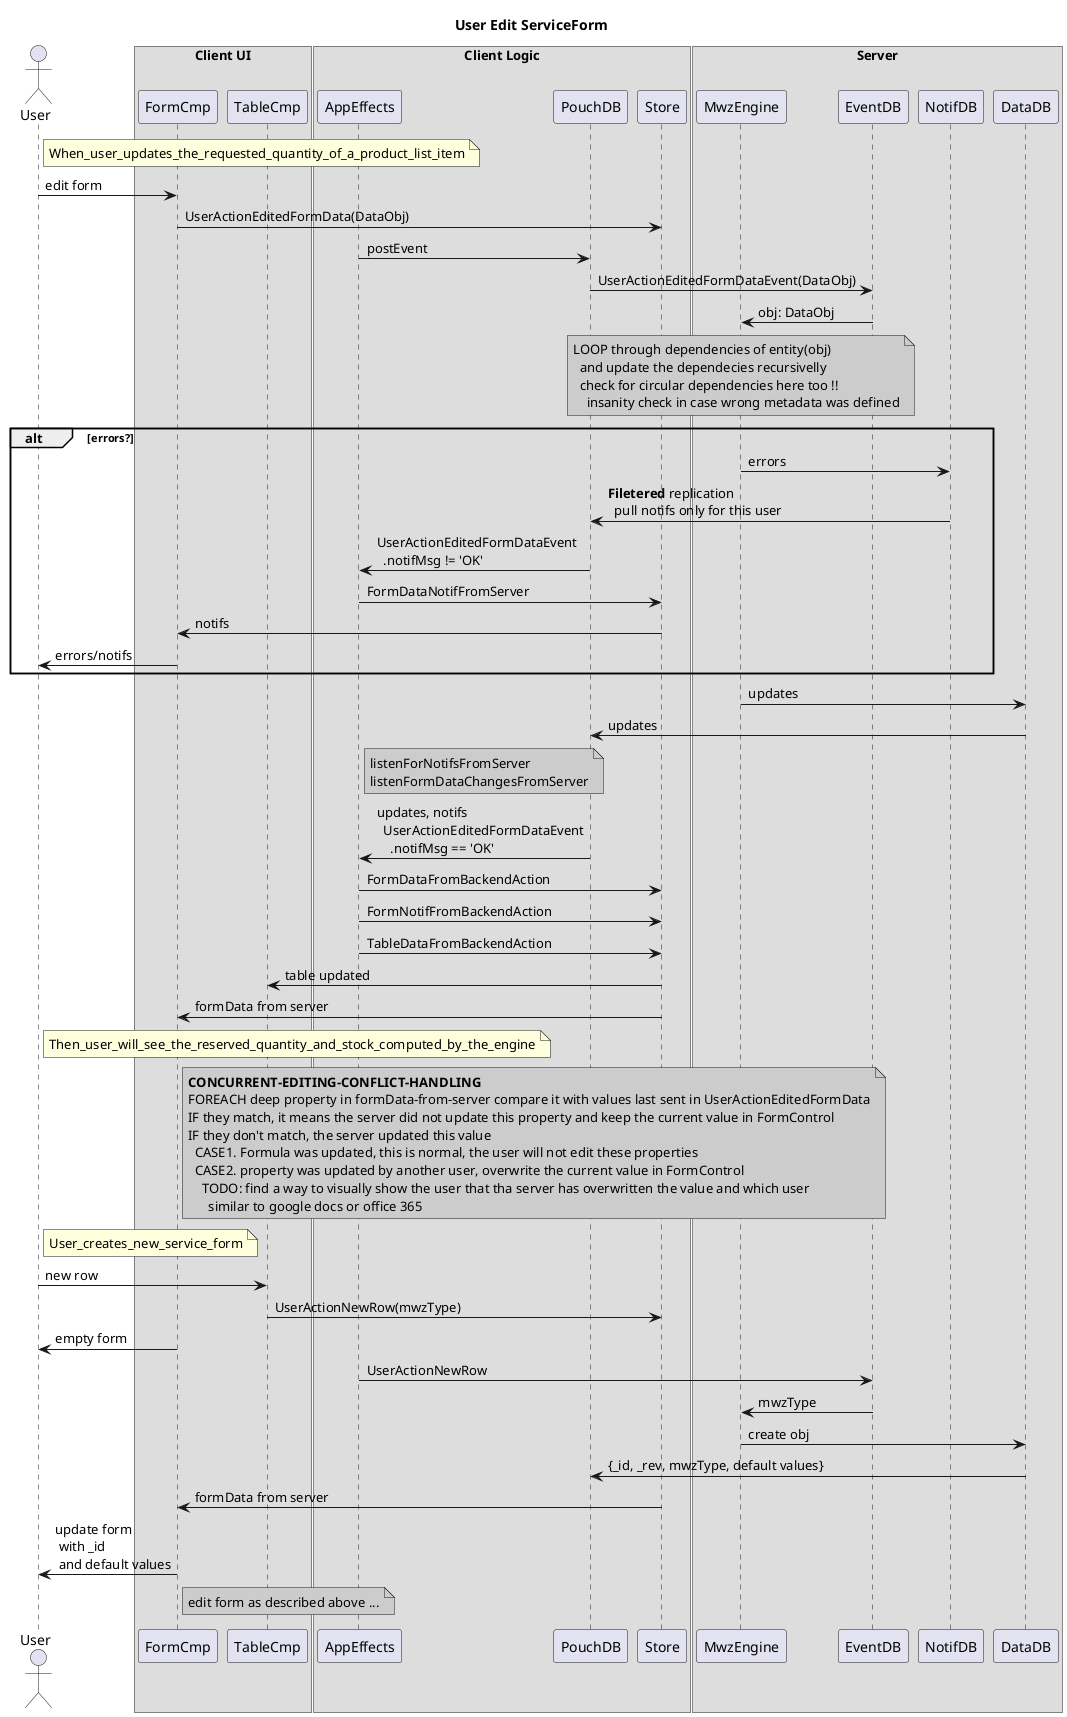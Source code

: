 @startuml edit_flow

title User Edit ServiceForm

actor User
box "Client UI"
    participant FormCmp
    participant TableCmp
end box
box "Client Logic"
    participant AppEffects
    participant PouchDB
    participant Store
end box
box "Server"
    participant MwzEngine
    participant EventDB
    participant NotifDB
    participant DataDB
end box

note right of User: When_user_updates_the_requested_quantity_of_a_product_list_item

User -> FormCmp: edit form
FormCmp -> Store: UserActionEditedFormData(DataObj)
AppEffects -> PouchDB: postEvent
PouchDB -> EventDB: UserActionEditedFormDataEvent(DataObj)
MwzEngine <- EventDB: obj: DataObj
note over MwzEngine #CCCCCC
LOOP through dependencies of entity(obj)
  and update the dependecies recursivelly
  check for circular dependencies here too !!
    insanity check in case wrong metadata was defined
end note

alt errors?
MwzEngine -> NotifDB: errors
NotifDB -> PouchDB: **Filetered** replication\n\
  pull notifs only for this user
AppEffects <- PouchDB: UserActionEditedFormDataEvent\n  .notifMsg != 'OK'
AppEffects -> Store: FormDataNotifFromServer
FormCmp <- Store: notifs
User <- FormCmp: errors/notifs
end

MwzEngine -> DataDB: updates
PouchDB <- DataDB: updates
note right of AppEffects #CCCCCC
listenForNotifsFromServer
listenFormDataChangesFromServer
end note
AppEffects <- PouchDB: updates, notifs\n\
  UserActionEditedFormDataEvent\n\
    .notifMsg == 'OK'
AppEffects -> Store: FormDataFromBackendAction
AppEffects -> Store: FormNotifFromBackendAction
AppEffects -> Store: TableDataFromBackendAction
TableCmp <- Store: table updated
FormCmp <- Store: formData from server

note right of User: Then_user_will_see_the_reserved_quantity_and_stock_computed_by_the_engine
note right of FormCmp #CCCCCC
**CONCURRENT-EDITING-CONFLICT-HANDLING**
FOREACH deep property in formData-from-server compare it with values last sent in UserActionEditedFormData
IF they match, it means the server did not update this property and keep the current value in FormControl
IF they don't match, the server updated this value
  CASE1. Formula was updated, this is normal, the user will not edit these properties
  CASE2. property was updated by another user, overwrite the current value in FormControl
    TODO: find a way to visually show the user that tha server has overwritten the value and which user
      similar to google docs or office 365
end note

note right of User: User_creates_new_service_form

User -> TableCmp: new row
TableCmp -> Store: UserActionNewRow(mwzType)
User <- FormCmp: empty form
AppEffects -> EventDB: UserActionNewRow
MwzEngine <- EventDB: mwzType
MwzEngine -> DataDB: create obj
PouchDB <- DataDB: {_id, _rev, mwzType, default values}
FormCmp <- Store: formData from server
User <- FormCmp: update form\n with _id\n and default values
note right FormCmp #CCCCCC: edit form as described above ...

@enduml
